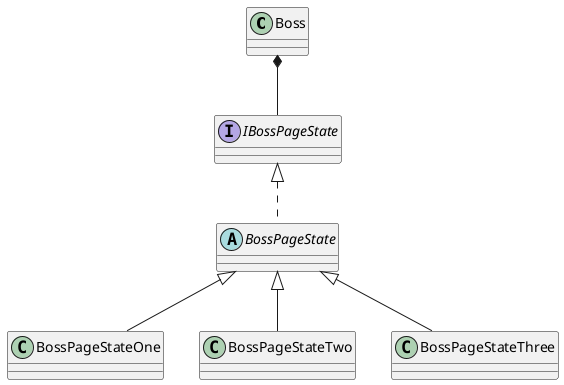 @startuml ItemData

class Boss
{

}

interface IBossPageState
{

}

abstract class BossPageState
{

}

class BossPageStateOne
{

}

class BossPageStateTwo
{

}

class BossPageStateThree
{

}

IBossPageState <|.. BossPageState
BossPageState <|-- BossPageStateOne
BossPageState <|-- BossPageStateTwo
BossPageState <|-- BossPageStateThree
Boss *-- IBossPageState

@enduml